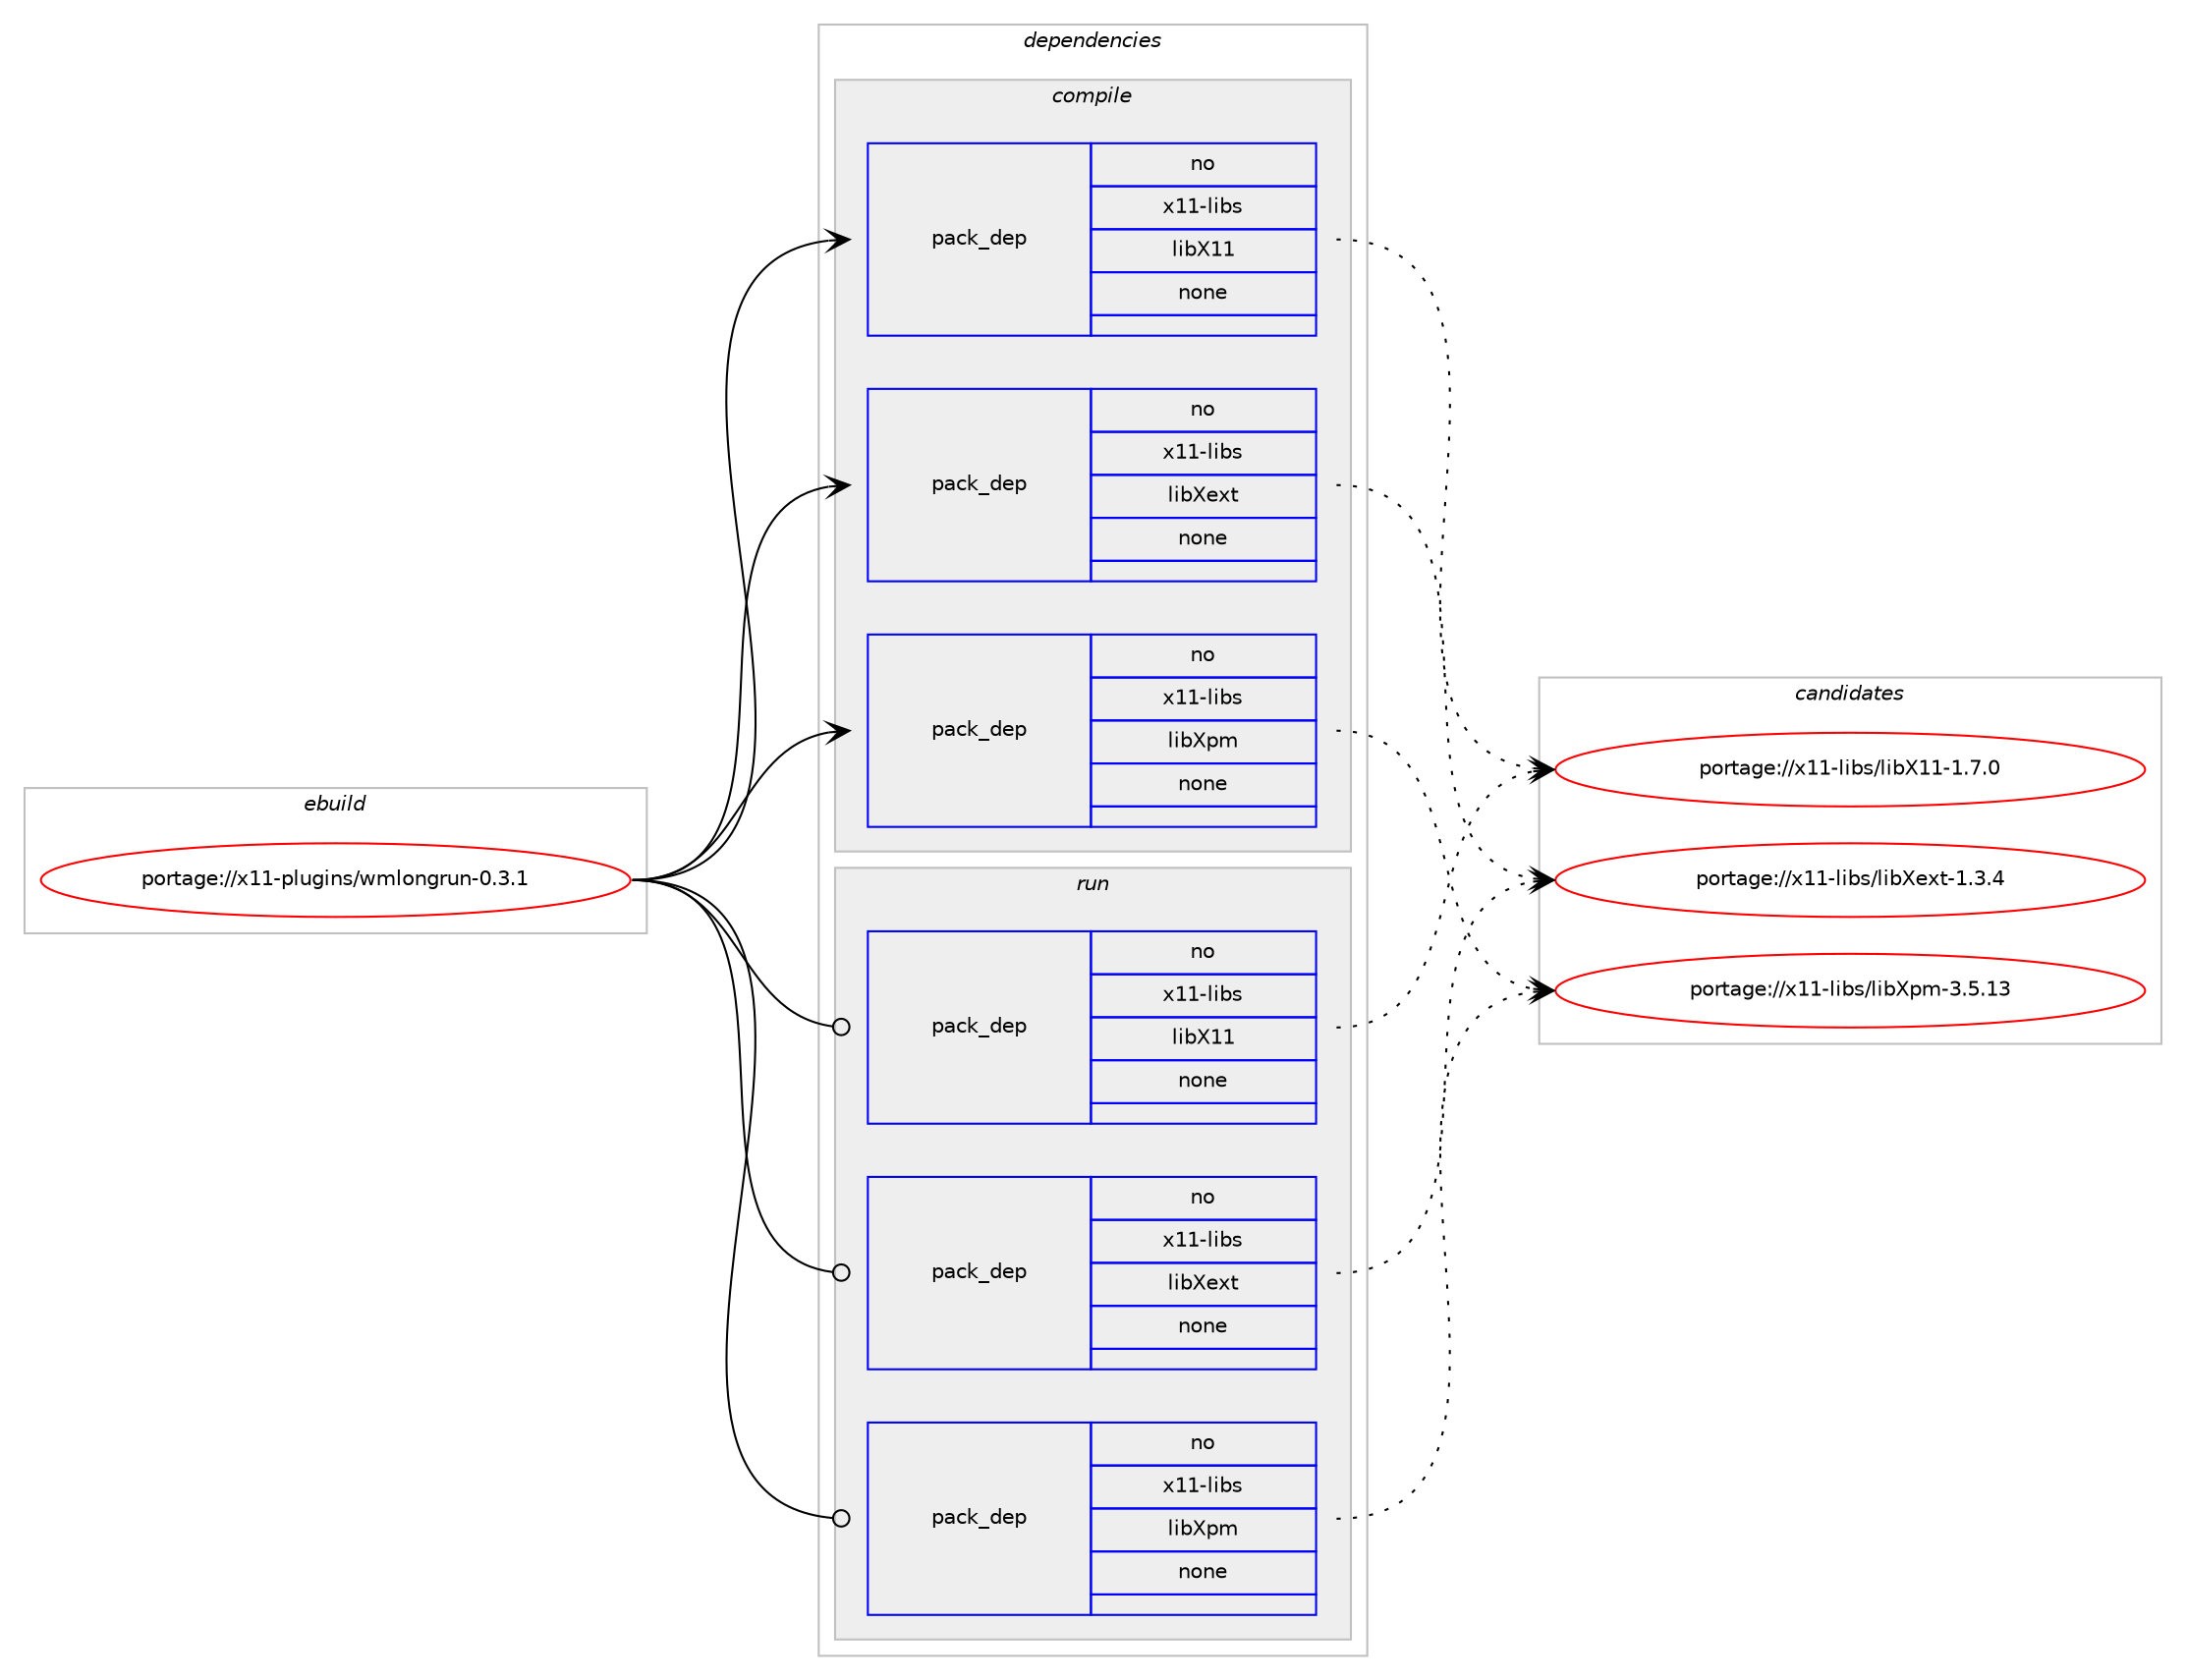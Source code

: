 digraph prolog {

# *************
# Graph options
# *************

newrank=true;
concentrate=true;
compound=true;
graph [rankdir=LR,fontname=Helvetica,fontsize=10,ranksep=1.5];#, ranksep=2.5, nodesep=0.2];
edge  [arrowhead=vee];
node  [fontname=Helvetica,fontsize=10];

# **********
# The ebuild
# **********

subgraph cluster_leftcol {
color=gray;
rank=same;
label=<<i>ebuild</i>>;
id [label="portage://x11-plugins/wmlongrun-0.3.1", color=red, width=4, href="../x11-plugins/wmlongrun-0.3.1.svg"];
}

# ****************
# The dependencies
# ****************

subgraph cluster_midcol {
color=gray;
label=<<i>dependencies</i>>;
subgraph cluster_compile {
fillcolor="#eeeeee";
style=filled;
label=<<i>compile</i>>;
subgraph pack1116 {
dependency1381 [label=<<TABLE BORDER="0" CELLBORDER="1" CELLSPACING="0" CELLPADDING="4" WIDTH="220"><TR><TD ROWSPAN="6" CELLPADDING="30">pack_dep</TD></TR><TR><TD WIDTH="110">no</TD></TR><TR><TD>x11-libs</TD></TR><TR><TD>libX11</TD></TR><TR><TD>none</TD></TR><TR><TD></TD></TR></TABLE>>, shape=none, color=blue];
}
id:e -> dependency1381:w [weight=20,style="solid",arrowhead="vee"];
subgraph pack1117 {
dependency1382 [label=<<TABLE BORDER="0" CELLBORDER="1" CELLSPACING="0" CELLPADDING="4" WIDTH="220"><TR><TD ROWSPAN="6" CELLPADDING="30">pack_dep</TD></TR><TR><TD WIDTH="110">no</TD></TR><TR><TD>x11-libs</TD></TR><TR><TD>libXext</TD></TR><TR><TD>none</TD></TR><TR><TD></TD></TR></TABLE>>, shape=none, color=blue];
}
id:e -> dependency1382:w [weight=20,style="solid",arrowhead="vee"];
subgraph pack1118 {
dependency1383 [label=<<TABLE BORDER="0" CELLBORDER="1" CELLSPACING="0" CELLPADDING="4" WIDTH="220"><TR><TD ROWSPAN="6" CELLPADDING="30">pack_dep</TD></TR><TR><TD WIDTH="110">no</TD></TR><TR><TD>x11-libs</TD></TR><TR><TD>libXpm</TD></TR><TR><TD>none</TD></TR><TR><TD></TD></TR></TABLE>>, shape=none, color=blue];
}
id:e -> dependency1383:w [weight=20,style="solid",arrowhead="vee"];
}
subgraph cluster_compileandrun {
fillcolor="#eeeeee";
style=filled;
label=<<i>compile and run</i>>;
}
subgraph cluster_run {
fillcolor="#eeeeee";
style=filled;
label=<<i>run</i>>;
subgraph pack1119 {
dependency1384 [label=<<TABLE BORDER="0" CELLBORDER="1" CELLSPACING="0" CELLPADDING="4" WIDTH="220"><TR><TD ROWSPAN="6" CELLPADDING="30">pack_dep</TD></TR><TR><TD WIDTH="110">no</TD></TR><TR><TD>x11-libs</TD></TR><TR><TD>libX11</TD></TR><TR><TD>none</TD></TR><TR><TD></TD></TR></TABLE>>, shape=none, color=blue];
}
id:e -> dependency1384:w [weight=20,style="solid",arrowhead="odot"];
subgraph pack1120 {
dependency1385 [label=<<TABLE BORDER="0" CELLBORDER="1" CELLSPACING="0" CELLPADDING="4" WIDTH="220"><TR><TD ROWSPAN="6" CELLPADDING="30">pack_dep</TD></TR><TR><TD WIDTH="110">no</TD></TR><TR><TD>x11-libs</TD></TR><TR><TD>libXext</TD></TR><TR><TD>none</TD></TR><TR><TD></TD></TR></TABLE>>, shape=none, color=blue];
}
id:e -> dependency1385:w [weight=20,style="solid",arrowhead="odot"];
subgraph pack1121 {
dependency1386 [label=<<TABLE BORDER="0" CELLBORDER="1" CELLSPACING="0" CELLPADDING="4" WIDTH="220"><TR><TD ROWSPAN="6" CELLPADDING="30">pack_dep</TD></TR><TR><TD WIDTH="110">no</TD></TR><TR><TD>x11-libs</TD></TR><TR><TD>libXpm</TD></TR><TR><TD>none</TD></TR><TR><TD></TD></TR></TABLE>>, shape=none, color=blue];
}
id:e -> dependency1386:w [weight=20,style="solid",arrowhead="odot"];
}
}

# **************
# The candidates
# **************

subgraph cluster_choices {
rank=same;
color=gray;
label=<<i>candidates</i>>;

subgraph choice1116 {
color=black;
nodesep=1;
choice120494945108105981154710810598884949454946554648 [label="portage://x11-libs/libX11-1.7.0", color=red, width=4,href="../x11-libs/libX11-1.7.0.svg"];
dependency1381:e -> choice120494945108105981154710810598884949454946554648:w [style=dotted,weight="100"];
}
subgraph choice1117 {
color=black;
nodesep=1;
choice12049494510810598115471081059888101120116454946514652 [label="portage://x11-libs/libXext-1.3.4", color=red, width=4,href="../x11-libs/libXext-1.3.4.svg"];
dependency1382:e -> choice12049494510810598115471081059888101120116454946514652:w [style=dotted,weight="100"];
}
subgraph choice1118 {
color=black;
nodesep=1;
choice1204949451081059811547108105988811210945514653464951 [label="portage://x11-libs/libXpm-3.5.13", color=red, width=4,href="../x11-libs/libXpm-3.5.13.svg"];
dependency1383:e -> choice1204949451081059811547108105988811210945514653464951:w [style=dotted,weight="100"];
}
subgraph choice1119 {
color=black;
nodesep=1;
choice120494945108105981154710810598884949454946554648 [label="portage://x11-libs/libX11-1.7.0", color=red, width=4,href="../x11-libs/libX11-1.7.0.svg"];
dependency1384:e -> choice120494945108105981154710810598884949454946554648:w [style=dotted,weight="100"];
}
subgraph choice1120 {
color=black;
nodesep=1;
choice12049494510810598115471081059888101120116454946514652 [label="portage://x11-libs/libXext-1.3.4", color=red, width=4,href="../x11-libs/libXext-1.3.4.svg"];
dependency1385:e -> choice12049494510810598115471081059888101120116454946514652:w [style=dotted,weight="100"];
}
subgraph choice1121 {
color=black;
nodesep=1;
choice1204949451081059811547108105988811210945514653464951 [label="portage://x11-libs/libXpm-3.5.13", color=red, width=4,href="../x11-libs/libXpm-3.5.13.svg"];
dependency1386:e -> choice1204949451081059811547108105988811210945514653464951:w [style=dotted,weight="100"];
}
}

}
